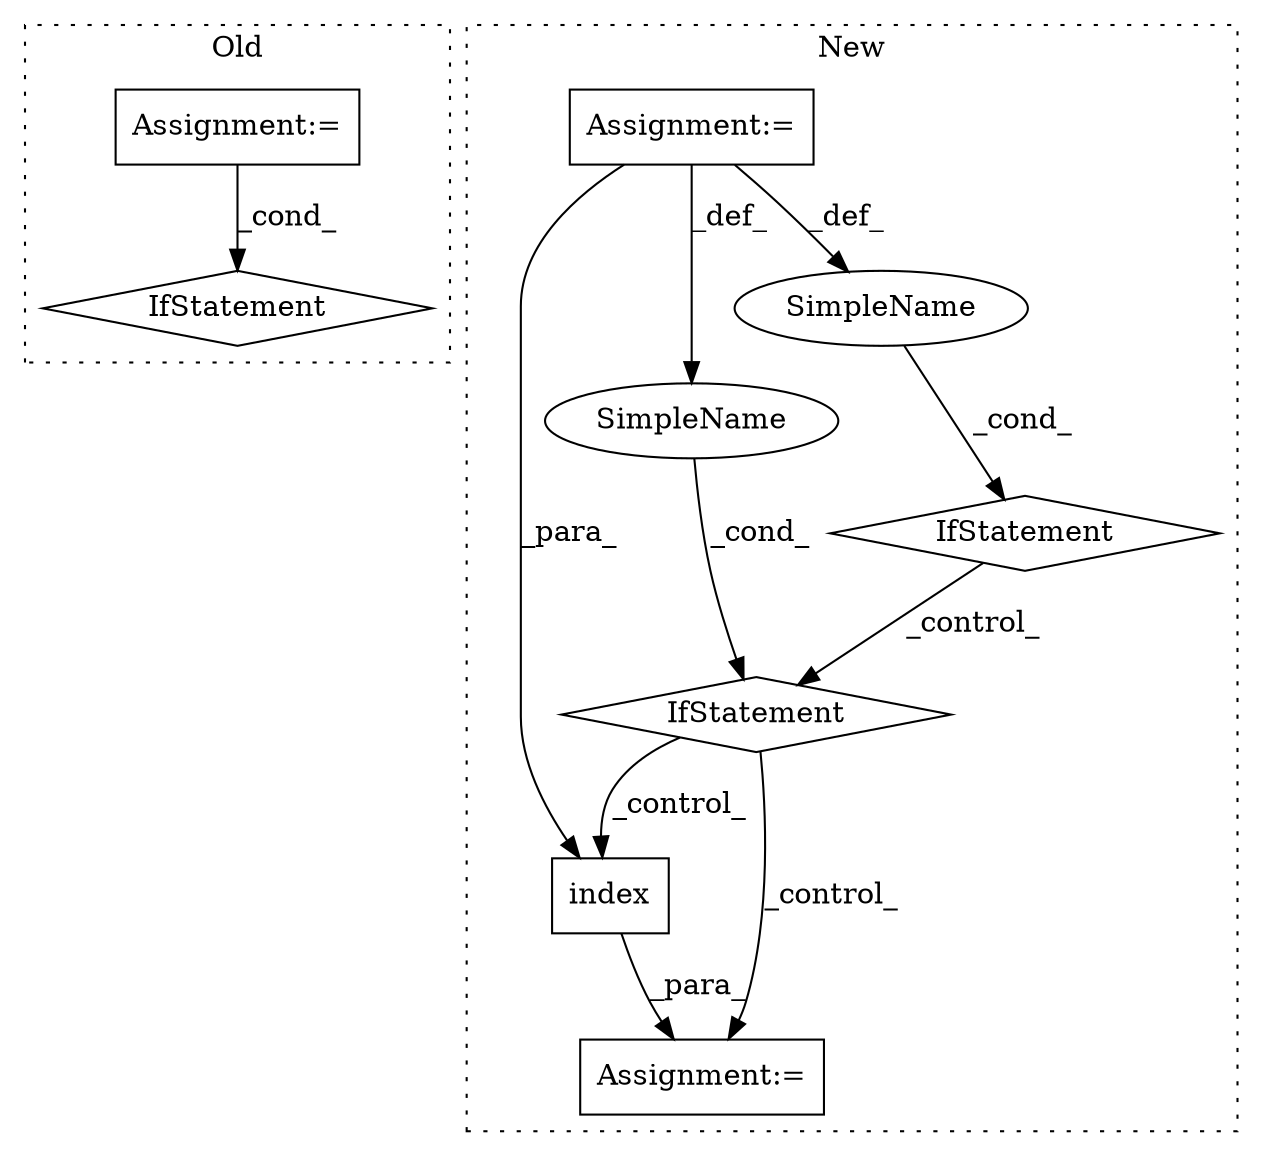 digraph G {
subgraph cluster0 {
1 [label="IfStatement" a="25" s="118034,118122" l="4,2" shape="diamond"];
8 [label="Assignment:=" a="7" s="117836" l="1" shape="box"];
label = "Old";
style="dotted";
}
subgraph cluster1 {
2 [label="index" a="32" s="118701,118716" l="6,1" shape="box"];
3 [label="Assignment:=" a="7" s="118607,118738" l="65,2" shape="box"];
4 [label="SimpleName" a="42" s="" l="" shape="ellipse"];
5 [label="IfStatement" a="25" s="118430,118471" l="12,2" shape="diamond"];
6 [label="SimpleName" a="42" s="" l="" shape="ellipse"];
7 [label="IfStatement" a="25" s="118370,118418" l="10,2" shape="diamond"];
9 [label="Assignment:=" a="7" s="118057" l="1" shape="box"];
label = "New";
style="dotted";
}
2 -> 3 [label="_para_"];
4 -> 5 [label="_cond_"];
5 -> 3 [label="_control_"];
5 -> 2 [label="_control_"];
6 -> 7 [label="_cond_"];
7 -> 5 [label="_control_"];
8 -> 1 [label="_cond_"];
9 -> 6 [label="_def_"];
9 -> 2 [label="_para_"];
9 -> 4 [label="_def_"];
}